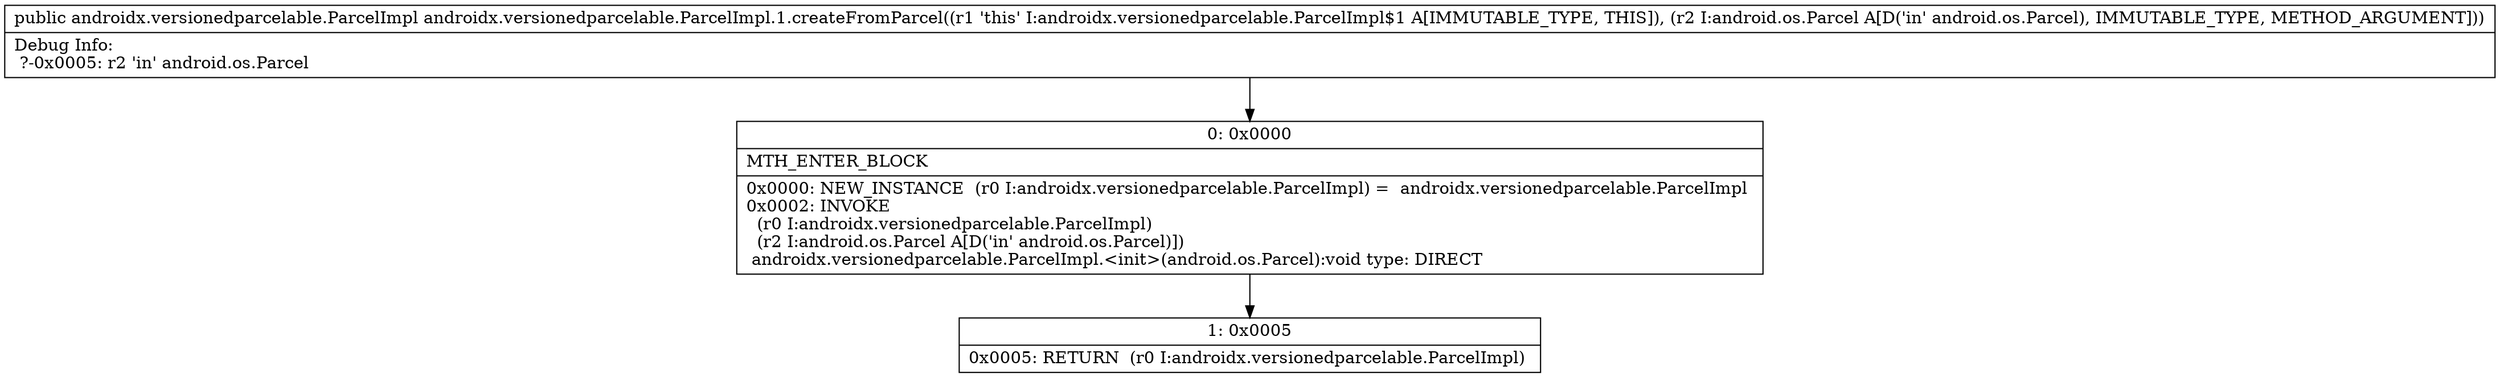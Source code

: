 digraph "CFG forandroidx.versionedparcelable.ParcelImpl.1.createFromParcel(Landroid\/os\/Parcel;)Landroidx\/versionedparcelable\/ParcelImpl;" {
Node_0 [shape=record,label="{0\:\ 0x0000|MTH_ENTER_BLOCK\l|0x0000: NEW_INSTANCE  (r0 I:androidx.versionedparcelable.ParcelImpl) =  androidx.versionedparcelable.ParcelImpl \l0x0002: INVOKE  \l  (r0 I:androidx.versionedparcelable.ParcelImpl)\l  (r2 I:android.os.Parcel A[D('in' android.os.Parcel)])\l androidx.versionedparcelable.ParcelImpl.\<init\>(android.os.Parcel):void type: DIRECT \l}"];
Node_1 [shape=record,label="{1\:\ 0x0005|0x0005: RETURN  (r0 I:androidx.versionedparcelable.ParcelImpl) \l}"];
MethodNode[shape=record,label="{public androidx.versionedparcelable.ParcelImpl androidx.versionedparcelable.ParcelImpl.1.createFromParcel((r1 'this' I:androidx.versionedparcelable.ParcelImpl$1 A[IMMUTABLE_TYPE, THIS]), (r2 I:android.os.Parcel A[D('in' android.os.Parcel), IMMUTABLE_TYPE, METHOD_ARGUMENT]))  | Debug Info:\l  ?\-0x0005: r2 'in' android.os.Parcel\l}"];
MethodNode -> Node_0;
Node_0 -> Node_1;
}

